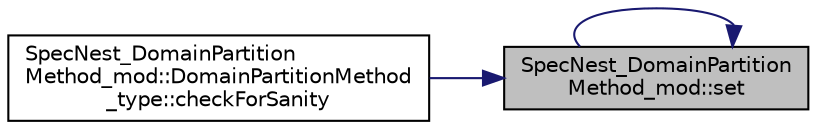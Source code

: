 digraph "SpecNest_DomainPartitionMethod_mod::set"
{
 // LATEX_PDF_SIZE
  edge [fontname="Helvetica",fontsize="10",labelfontname="Helvetica",labelfontsize="10"];
  node [fontname="Helvetica",fontsize="10",shape=record];
  rankdir="RL";
  Node1 [label="SpecNest_DomainPartition\lMethod_mod::set",height=0.2,width=0.4,color="black", fillcolor="grey75", style="filled", fontcolor="black",tooltip=" "];
  Node1 -> Node2 [dir="back",color="midnightblue",fontsize="10",style="solid",fontname="Helvetica"];
  Node2 [label="SpecNest_DomainPartition\lMethod_mod::DomainPartitionMethod\l_type::checkForSanity",height=0.2,width=0.4,color="black", fillcolor="white", style="filled",URL="$structSpecNest__DomainPartitionMethod__mod_1_1DomainPartitionMethod__type.html#a88307c6526d204204bd414a01a08424a",tooltip=" "];
  Node1 -> Node1 [dir="back",color="midnightblue",fontsize="10",style="solid",fontname="Helvetica"];
}
